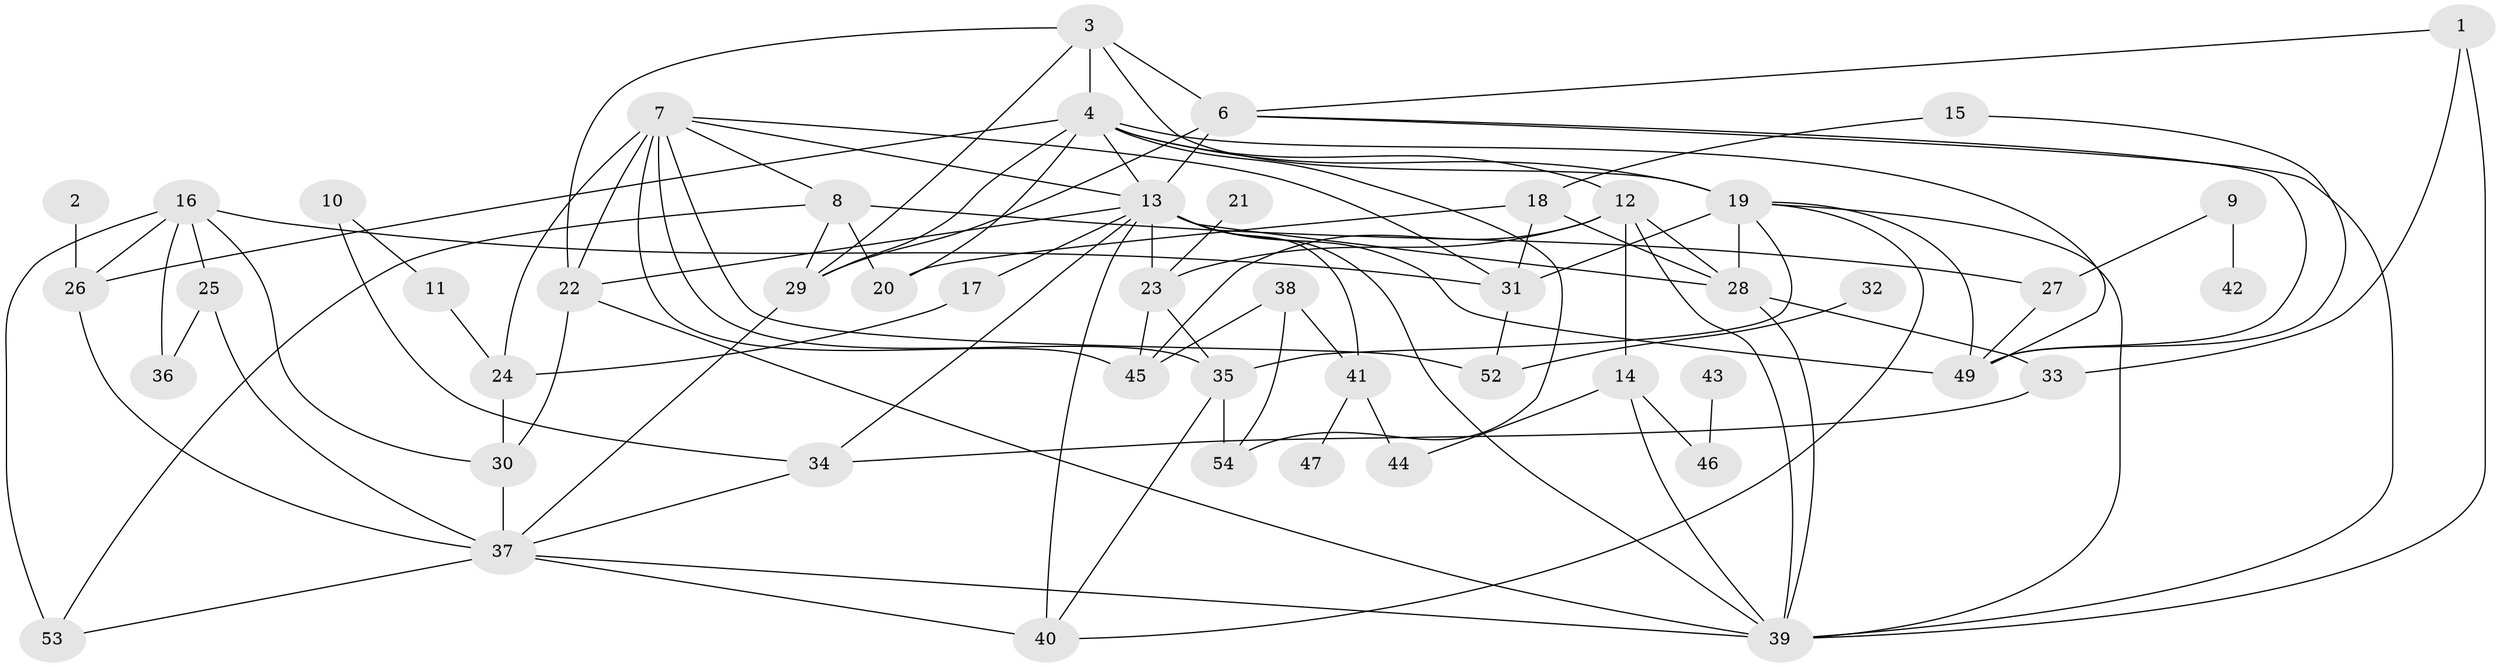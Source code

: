 // original degree distribution, {2: 0.19626168224299065, 1: 0.16822429906542055, 7: 0.028037383177570093, 6: 0.04672897196261682, 5: 0.1308411214953271, 4: 0.14953271028037382, 3: 0.2523364485981308, 0: 0.028037383177570093}
// Generated by graph-tools (version 1.1) at 2025/33/03/09/25 02:33:33]
// undirected, 50 vertices, 102 edges
graph export_dot {
graph [start="1"]
  node [color=gray90,style=filled];
  1;
  2;
  3;
  4;
  6;
  7;
  8;
  9;
  10;
  11;
  12;
  13;
  14;
  15;
  16;
  17;
  18;
  19;
  20;
  21;
  22;
  23;
  24;
  25;
  26;
  27;
  28;
  29;
  30;
  31;
  32;
  33;
  34;
  35;
  36;
  37;
  38;
  39;
  40;
  41;
  42;
  43;
  44;
  45;
  46;
  47;
  49;
  52;
  53;
  54;
  1 -- 6 [weight=1.0];
  1 -- 33 [weight=1.0];
  1 -- 39 [weight=2.0];
  2 -- 26 [weight=1.0];
  3 -- 4 [weight=1.0];
  3 -- 6 [weight=1.0];
  3 -- 19 [weight=1.0];
  3 -- 22 [weight=1.0];
  3 -- 29 [weight=1.0];
  4 -- 12 [weight=1.0];
  4 -- 13 [weight=1.0];
  4 -- 19 [weight=2.0];
  4 -- 20 [weight=1.0];
  4 -- 26 [weight=1.0];
  4 -- 29 [weight=3.0];
  4 -- 49 [weight=1.0];
  4 -- 54 [weight=1.0];
  6 -- 13 [weight=2.0];
  6 -- 29 [weight=1.0];
  6 -- 39 [weight=1.0];
  6 -- 49 [weight=1.0];
  7 -- 8 [weight=1.0];
  7 -- 13 [weight=1.0];
  7 -- 22 [weight=1.0];
  7 -- 24 [weight=1.0];
  7 -- 31 [weight=1.0];
  7 -- 35 [weight=1.0];
  7 -- 45 [weight=3.0];
  7 -- 52 [weight=1.0];
  8 -- 20 [weight=2.0];
  8 -- 27 [weight=1.0];
  8 -- 29 [weight=1.0];
  8 -- 53 [weight=1.0];
  9 -- 27 [weight=1.0];
  9 -- 42 [weight=1.0];
  10 -- 11 [weight=1.0];
  10 -- 34 [weight=1.0];
  11 -- 24 [weight=1.0];
  12 -- 14 [weight=1.0];
  12 -- 23 [weight=1.0];
  12 -- 28 [weight=1.0];
  12 -- 39 [weight=1.0];
  12 -- 45 [weight=1.0];
  13 -- 17 [weight=1.0];
  13 -- 22 [weight=1.0];
  13 -- 23 [weight=1.0];
  13 -- 28 [weight=1.0];
  13 -- 34 [weight=1.0];
  13 -- 39 [weight=2.0];
  13 -- 40 [weight=1.0];
  13 -- 41 [weight=1.0];
  13 -- 49 [weight=1.0];
  14 -- 39 [weight=1.0];
  14 -- 44 [weight=1.0];
  14 -- 46 [weight=1.0];
  15 -- 18 [weight=1.0];
  15 -- 49 [weight=1.0];
  16 -- 25 [weight=1.0];
  16 -- 26 [weight=1.0];
  16 -- 30 [weight=1.0];
  16 -- 31 [weight=1.0];
  16 -- 36 [weight=1.0];
  16 -- 53 [weight=1.0];
  17 -- 24 [weight=1.0];
  18 -- 20 [weight=1.0];
  18 -- 28 [weight=1.0];
  18 -- 31 [weight=3.0];
  19 -- 28 [weight=1.0];
  19 -- 31 [weight=1.0];
  19 -- 35 [weight=1.0];
  19 -- 39 [weight=1.0];
  19 -- 40 [weight=1.0];
  19 -- 49 [weight=1.0];
  21 -- 23 [weight=1.0];
  22 -- 30 [weight=1.0];
  22 -- 39 [weight=1.0];
  23 -- 35 [weight=1.0];
  23 -- 45 [weight=1.0];
  24 -- 30 [weight=1.0];
  25 -- 36 [weight=1.0];
  25 -- 37 [weight=1.0];
  26 -- 37 [weight=2.0];
  27 -- 49 [weight=1.0];
  28 -- 33 [weight=1.0];
  28 -- 39 [weight=1.0];
  29 -- 37 [weight=1.0];
  30 -- 37 [weight=1.0];
  31 -- 52 [weight=1.0];
  32 -- 52 [weight=1.0];
  33 -- 34 [weight=1.0];
  34 -- 37 [weight=1.0];
  35 -- 40 [weight=1.0];
  35 -- 54 [weight=1.0];
  37 -- 39 [weight=1.0];
  37 -- 40 [weight=1.0];
  37 -- 53 [weight=1.0];
  38 -- 41 [weight=1.0];
  38 -- 45 [weight=1.0];
  38 -- 54 [weight=1.0];
  41 -- 44 [weight=1.0];
  41 -- 47 [weight=1.0];
  43 -- 46 [weight=1.0];
}
